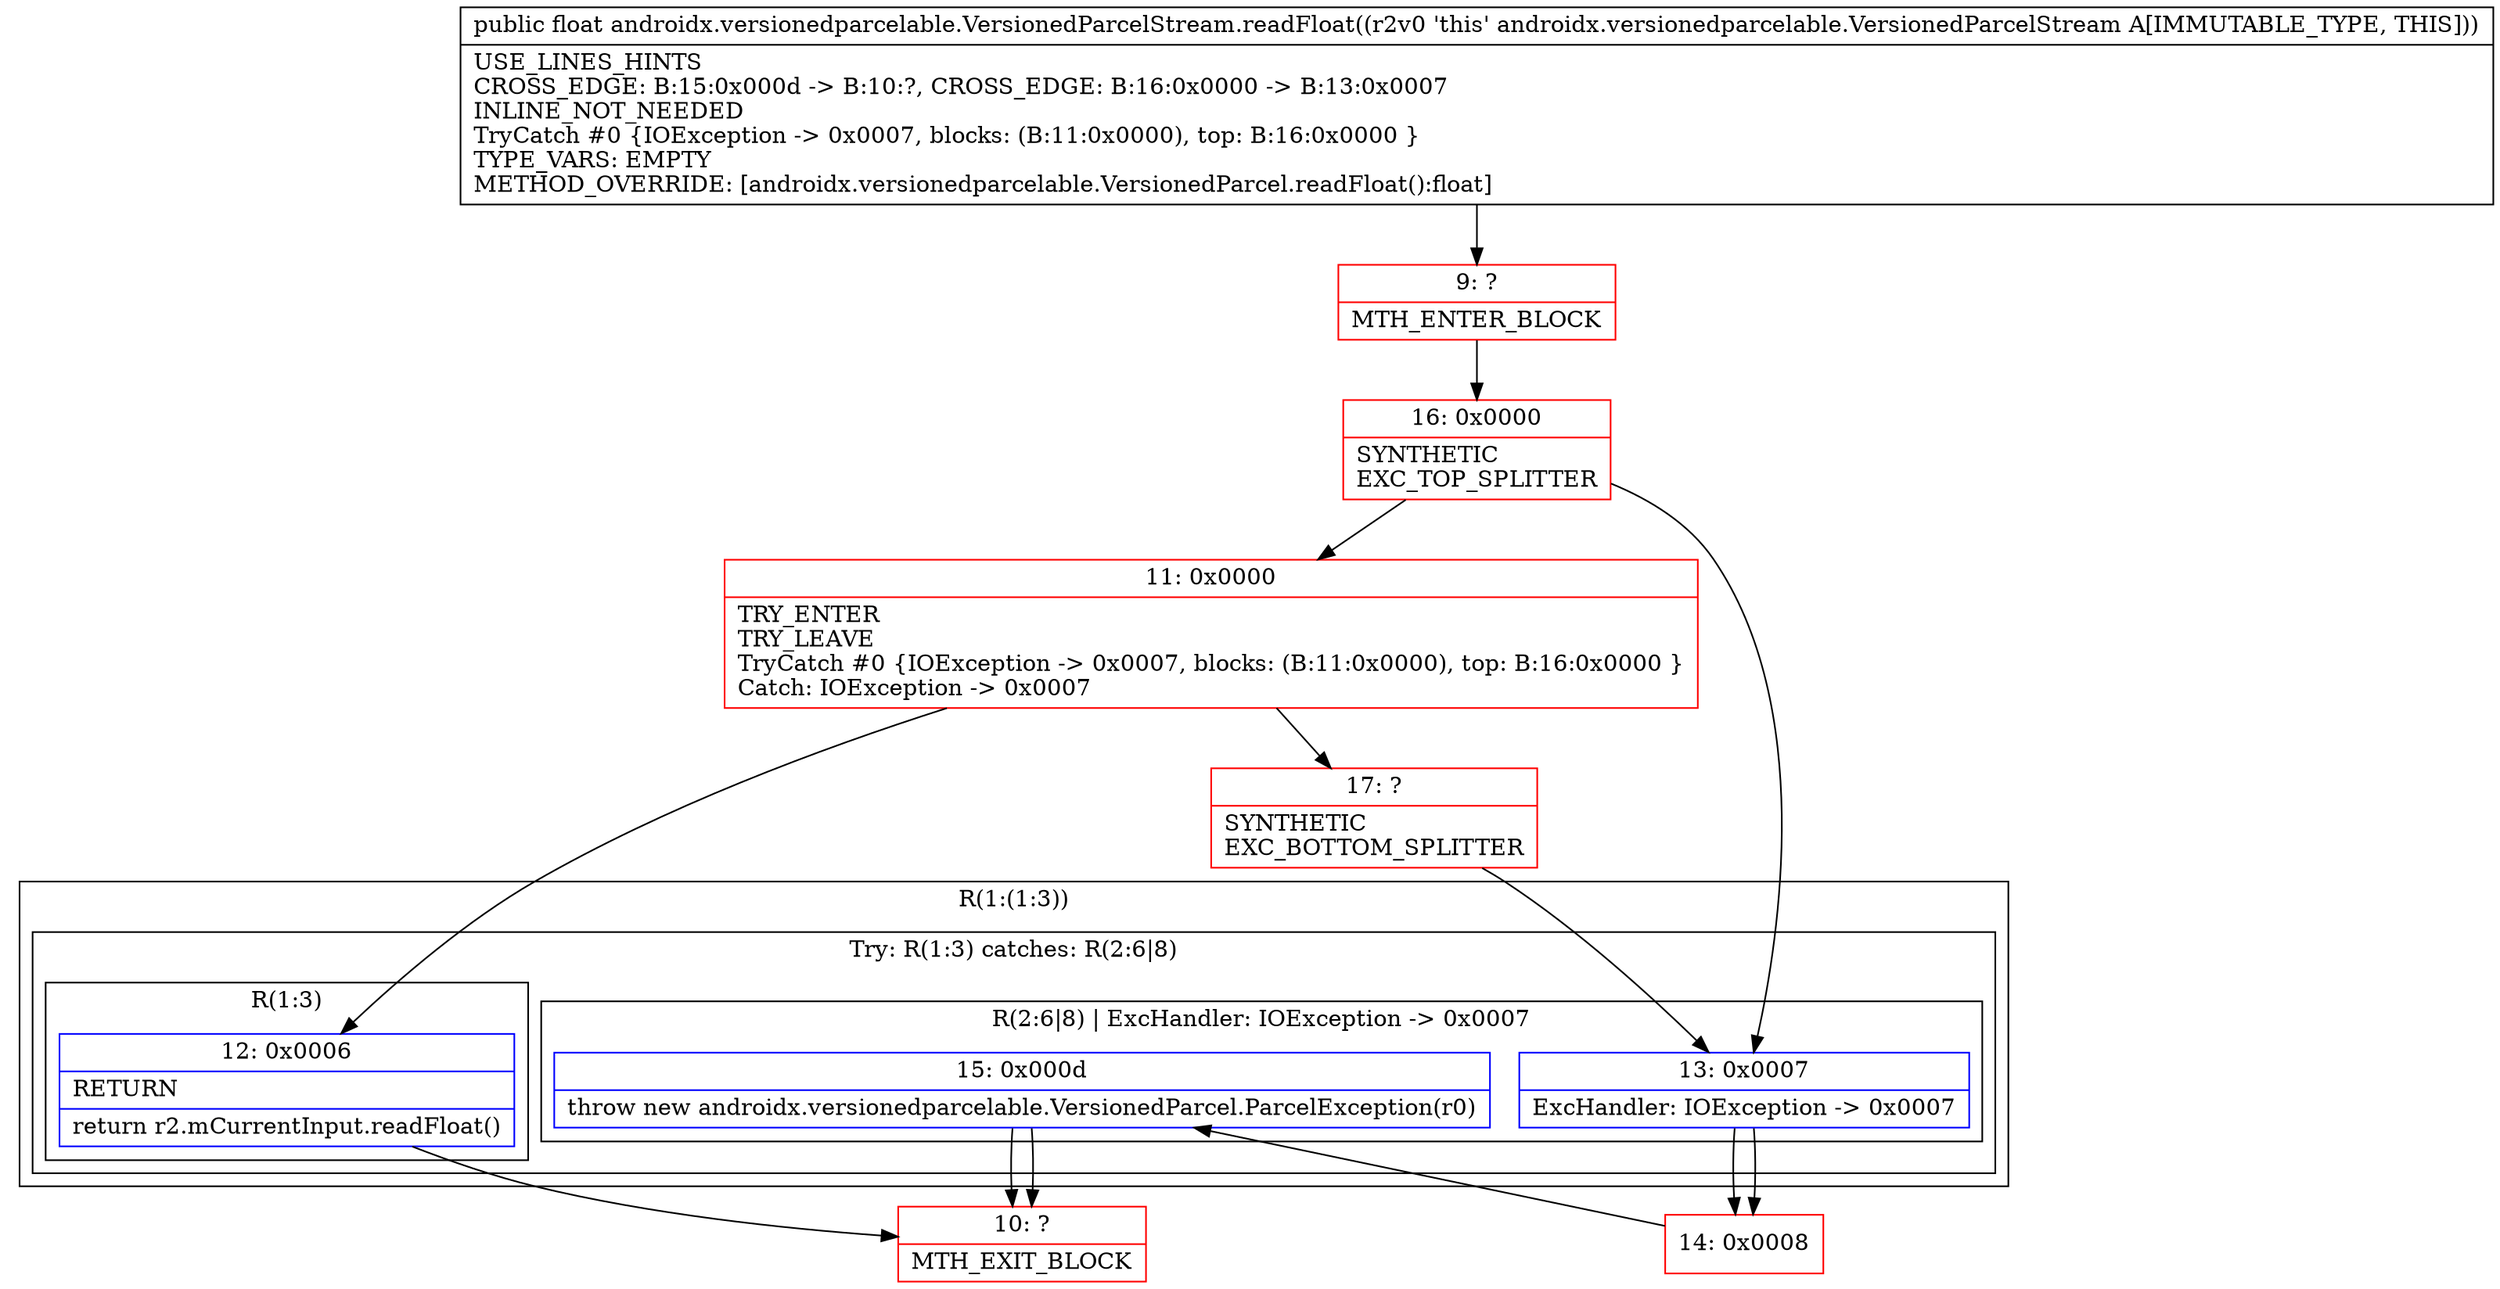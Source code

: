 digraph "CFG forandroidx.versionedparcelable.VersionedParcelStream.readFloat()F" {
subgraph cluster_Region_592003211 {
label = "R(1:(1:3))";
node [shape=record,color=blue];
subgraph cluster_TryCatchRegion_1638372168 {
label = "Try: R(1:3) catches: R(2:6|8)";
node [shape=record,color=blue];
subgraph cluster_Region_488947789 {
label = "R(1:3)";
node [shape=record,color=blue];
Node_12 [shape=record,label="{12\:\ 0x0006|RETURN\l|return r2.mCurrentInput.readFloat()\l}"];
}
subgraph cluster_Region_208321929 {
label = "R(2:6|8) | ExcHandler: IOException \-\> 0x0007\l";
node [shape=record,color=blue];
Node_13 [shape=record,label="{13\:\ 0x0007|ExcHandler: IOException \-\> 0x0007\l}"];
Node_15 [shape=record,label="{15\:\ 0x000d|throw new androidx.versionedparcelable.VersionedParcel.ParcelException(r0)\l}"];
}
}
}
subgraph cluster_Region_208321929 {
label = "R(2:6|8) | ExcHandler: IOException \-\> 0x0007\l";
node [shape=record,color=blue];
Node_13 [shape=record,label="{13\:\ 0x0007|ExcHandler: IOException \-\> 0x0007\l}"];
Node_15 [shape=record,label="{15\:\ 0x000d|throw new androidx.versionedparcelable.VersionedParcel.ParcelException(r0)\l}"];
}
Node_9 [shape=record,color=red,label="{9\:\ ?|MTH_ENTER_BLOCK\l}"];
Node_16 [shape=record,color=red,label="{16\:\ 0x0000|SYNTHETIC\lEXC_TOP_SPLITTER\l}"];
Node_11 [shape=record,color=red,label="{11\:\ 0x0000|TRY_ENTER\lTRY_LEAVE\lTryCatch #0 \{IOException \-\> 0x0007, blocks: (B:11:0x0000), top: B:16:0x0000 \}\lCatch: IOException \-\> 0x0007\l}"];
Node_10 [shape=record,color=red,label="{10\:\ ?|MTH_EXIT_BLOCK\l}"];
Node_17 [shape=record,color=red,label="{17\:\ ?|SYNTHETIC\lEXC_BOTTOM_SPLITTER\l}"];
Node_14 [shape=record,color=red,label="{14\:\ 0x0008}"];
MethodNode[shape=record,label="{public float androidx.versionedparcelable.VersionedParcelStream.readFloat((r2v0 'this' androidx.versionedparcelable.VersionedParcelStream A[IMMUTABLE_TYPE, THIS]))  | USE_LINES_HINTS\lCROSS_EDGE: B:15:0x000d \-\> B:10:?, CROSS_EDGE: B:16:0x0000 \-\> B:13:0x0007\lINLINE_NOT_NEEDED\lTryCatch #0 \{IOException \-\> 0x0007, blocks: (B:11:0x0000), top: B:16:0x0000 \}\lTYPE_VARS: EMPTY\lMETHOD_OVERRIDE: [androidx.versionedparcelable.VersionedParcel.readFloat():float]\l}"];
MethodNode -> Node_9;Node_12 -> Node_10;
Node_13 -> Node_14;
Node_15 -> Node_10;
Node_13 -> Node_14;
Node_15 -> Node_10;
Node_9 -> Node_16;
Node_16 -> Node_11;
Node_16 -> Node_13;
Node_11 -> Node_12;
Node_11 -> Node_17;
Node_17 -> Node_13;
Node_14 -> Node_15;
}

